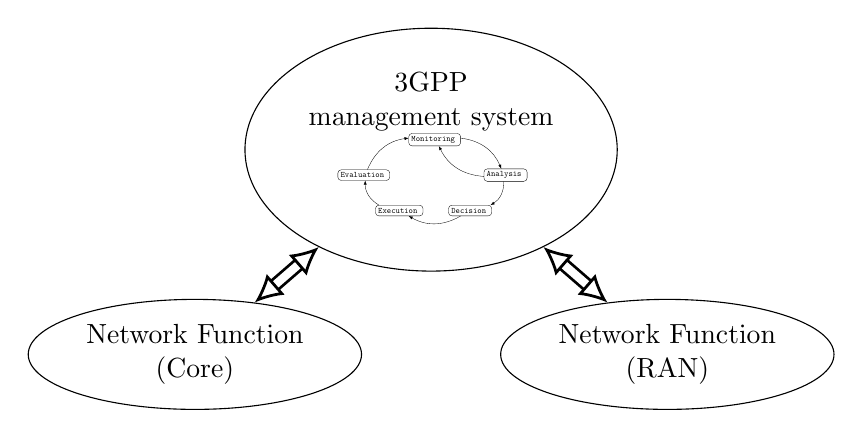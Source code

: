 \begin{tikzpicture}
	\node (mano) [draw, ellipse, align=center] at (0,0) {
		3GPP \\ management system \\
		\scalebox{.3}{
		\begin{tikzpicture}[-Latex]
			\node (monitoring) [draw, rectangle, rounded corners] at (0,0) { \texttt{Monitoring} };
			\node (analysis) [draw, rectangle, rounded corners] at (3,-1.5) { \texttt{Analysis} };
			\node (decision) [draw, rectangle, rounded corners] at (1.5,-3) { \texttt{Decision} };
			\node (execution) [draw, rectangle, rounded corners] at (-1.5,-3) { \texttt{Execution} };
			\node (evaluation) [draw, rectangle, rounded corners] at (-3,-1.5) { \texttt{Evaluation} };

			\path
				(monitoring) edge[bend left] (analysis)
				(analysis) edge[bend left] (decision)
				(decision) edge[bend left] (execution)
				(execution) edge[bend left] (evaluation)
				(evaluation) edge[bend left] (monitoring);

			\path (analysis) edge[bend left] (monitoring);
		\end{tikzpicture}%
		}
	 };
	\node (core) [draw, ellipse, align=center] at (-3, -2.6) { Network Function \\ (Core) };
	\node (ran) [draw, ellipse, align=center] at ( 3, -2.6) { Network Function \\ (RAN) };

	\draw [line width=1pt, double distance=3pt, {Latex[width=10pt, length=10pt, open]}-{Latex[width=10pt, length=10pt, open]}] (mano) -- (core);
	\draw [line width=1pt, double distance=3pt, {Latex[width=10pt, length=10pt, open]}-{Latex[width=10pt, length=10pt, open]}] (mano) -- (ran);
\end{tikzpicture}
